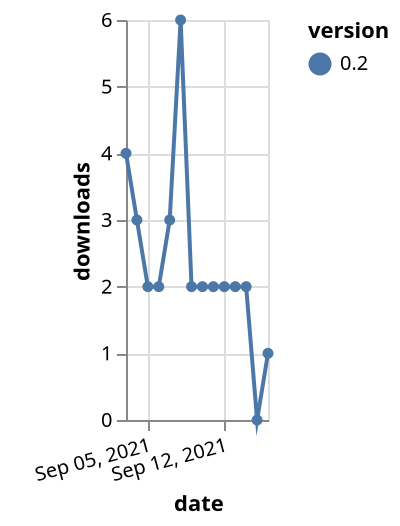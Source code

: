 {"$schema": "https://vega.github.io/schema/vega-lite/v5.json", "description": "A simple bar chart with embedded data.", "data": {"values": [{"date": "2021-09-03", "total": 2307, "delta": 4, "version": "0.2"}, {"date": "2021-09-04", "total": 2310, "delta": 3, "version": "0.2"}, {"date": "2021-09-05", "total": 2312, "delta": 2, "version": "0.2"}, {"date": "2021-09-06", "total": 2314, "delta": 2, "version": "0.2"}, {"date": "2021-09-07", "total": 2317, "delta": 3, "version": "0.2"}, {"date": "2021-09-08", "total": 2323, "delta": 6, "version": "0.2"}, {"date": "2021-09-09", "total": 2325, "delta": 2, "version": "0.2"}, {"date": "2021-09-10", "total": 2327, "delta": 2, "version": "0.2"}, {"date": "2021-09-11", "total": 2329, "delta": 2, "version": "0.2"}, {"date": "2021-09-12", "total": 2331, "delta": 2, "version": "0.2"}, {"date": "2021-09-13", "total": 2333, "delta": 2, "version": "0.2"}, {"date": "2021-09-14", "total": 2335, "delta": 2, "version": "0.2"}, {"date": "2021-09-15", "total": 2335, "delta": 0, "version": "0.2"}, {"date": "2021-09-16", "total": 2336, "delta": 1, "version": "0.2"}]}, "width": "container", "mark": {"type": "line", "point": {"filled": true}}, "encoding": {"x": {"field": "date", "type": "temporal", "timeUnit": "yearmonthdate", "title": "date", "axis": {"labelAngle": -15}}, "y": {"field": "delta", "type": "quantitative", "title": "downloads"}, "color": {"field": "version", "type": "nominal"}, "tooltip": {"field": "delta"}}}